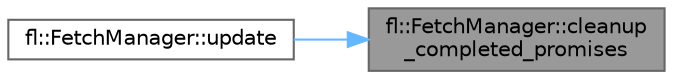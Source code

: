 digraph "fl::FetchManager::cleanup_completed_promises"
{
 // INTERACTIVE_SVG=YES
 // LATEX_PDF_SIZE
  bgcolor="transparent";
  edge [fontname=Helvetica,fontsize=10,labelfontname=Helvetica,labelfontsize=10];
  node [fontname=Helvetica,fontsize=10,shape=box,height=0.2,width=0.4];
  rankdir="RL";
  Node1 [id="Node000001",label="fl::FetchManager::cleanup\l_completed_promises",height=0.2,width=0.4,color="gray40", fillcolor="grey60", style="filled", fontcolor="black",tooltip=" "];
  Node1 -> Node2 [id="edge1_Node000001_Node000002",dir="back",color="steelblue1",style="solid",tooltip=" "];
  Node2 [id="Node000002",label="fl::FetchManager::update",height=0.2,width=0.4,color="grey40", fillcolor="white", style="filled",URL="$d3/d35/classfl_1_1_fetch_manager_a54544b6df1aaf16db800dc35ac76f1a4.html#a54544b6df1aaf16db800dc35ac76f1a4",tooltip="Update this async runner (called during async pumping)"];
}
